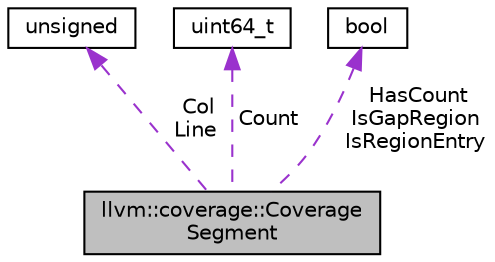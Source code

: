 digraph "llvm::coverage::CoverageSegment"
{
 // LATEX_PDF_SIZE
  bgcolor="transparent";
  edge [fontname="Helvetica",fontsize="10",labelfontname="Helvetica",labelfontsize="10"];
  node [fontname="Helvetica",fontsize="10",shape="box"];
  Node1 [label="llvm::coverage::Coverage\lSegment",height=0.2,width=0.4,color="black", fillcolor="grey75", style="filled", fontcolor="black",tooltip="The execution count information starting at a point in a file."];
  Node2 -> Node1 [dir="back",color="darkorchid3",fontsize="10",style="dashed",label=" Col\nLine" ,fontname="Helvetica"];
  Node2 [label="unsigned",height=0.2,width=0.4,color="black",URL="$classunsigned.html",tooltip=" "];
  Node3 -> Node1 [dir="back",color="darkorchid3",fontsize="10",style="dashed",label=" Count" ,fontname="Helvetica"];
  Node3 [label="uint64_t",height=0.2,width=0.4,color="black",tooltip=" "];
  Node4 -> Node1 [dir="back",color="darkorchid3",fontsize="10",style="dashed",label=" HasCount\nIsGapRegion\nIsRegionEntry" ,fontname="Helvetica"];
  Node4 [label="bool",height=0.2,width=0.4,color="black",URL="$classbool.html",tooltip=" "];
}
